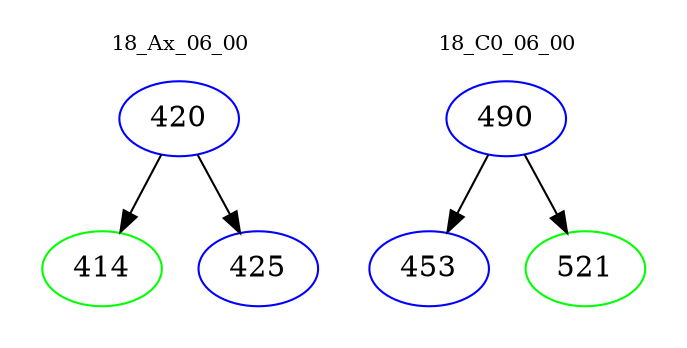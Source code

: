 digraph{
subgraph cluster_0 {
color = white
label = "18_Ax_06_00";
fontsize=10;
T0_420 [label="420", color="blue"]
T0_420 -> T0_414 [color="black"]
T0_414 [label="414", color="green"]
T0_420 -> T0_425 [color="black"]
T0_425 [label="425", color="blue"]
}
subgraph cluster_1 {
color = white
label = "18_C0_06_00";
fontsize=10;
T1_490 [label="490", color="blue"]
T1_490 -> T1_453 [color="black"]
T1_453 [label="453", color="blue"]
T1_490 -> T1_521 [color="black"]
T1_521 [label="521", color="green"]
}
}
